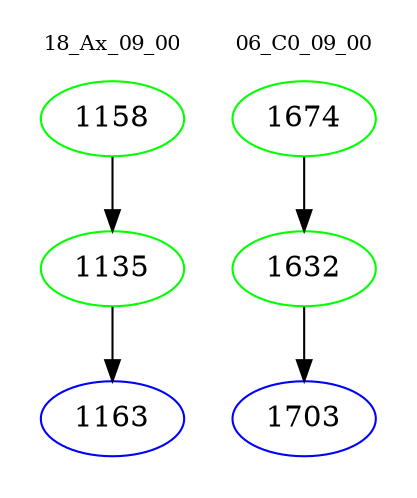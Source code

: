 digraph{
subgraph cluster_0 {
color = white
label = "18_Ax_09_00";
fontsize=10;
T0_1158 [label="1158", color="green"]
T0_1158 -> T0_1135 [color="black"]
T0_1135 [label="1135", color="green"]
T0_1135 -> T0_1163 [color="black"]
T0_1163 [label="1163", color="blue"]
}
subgraph cluster_1 {
color = white
label = "06_C0_09_00";
fontsize=10;
T1_1674 [label="1674", color="green"]
T1_1674 -> T1_1632 [color="black"]
T1_1632 [label="1632", color="green"]
T1_1632 -> T1_1703 [color="black"]
T1_1703 [label="1703", color="blue"]
}
}
